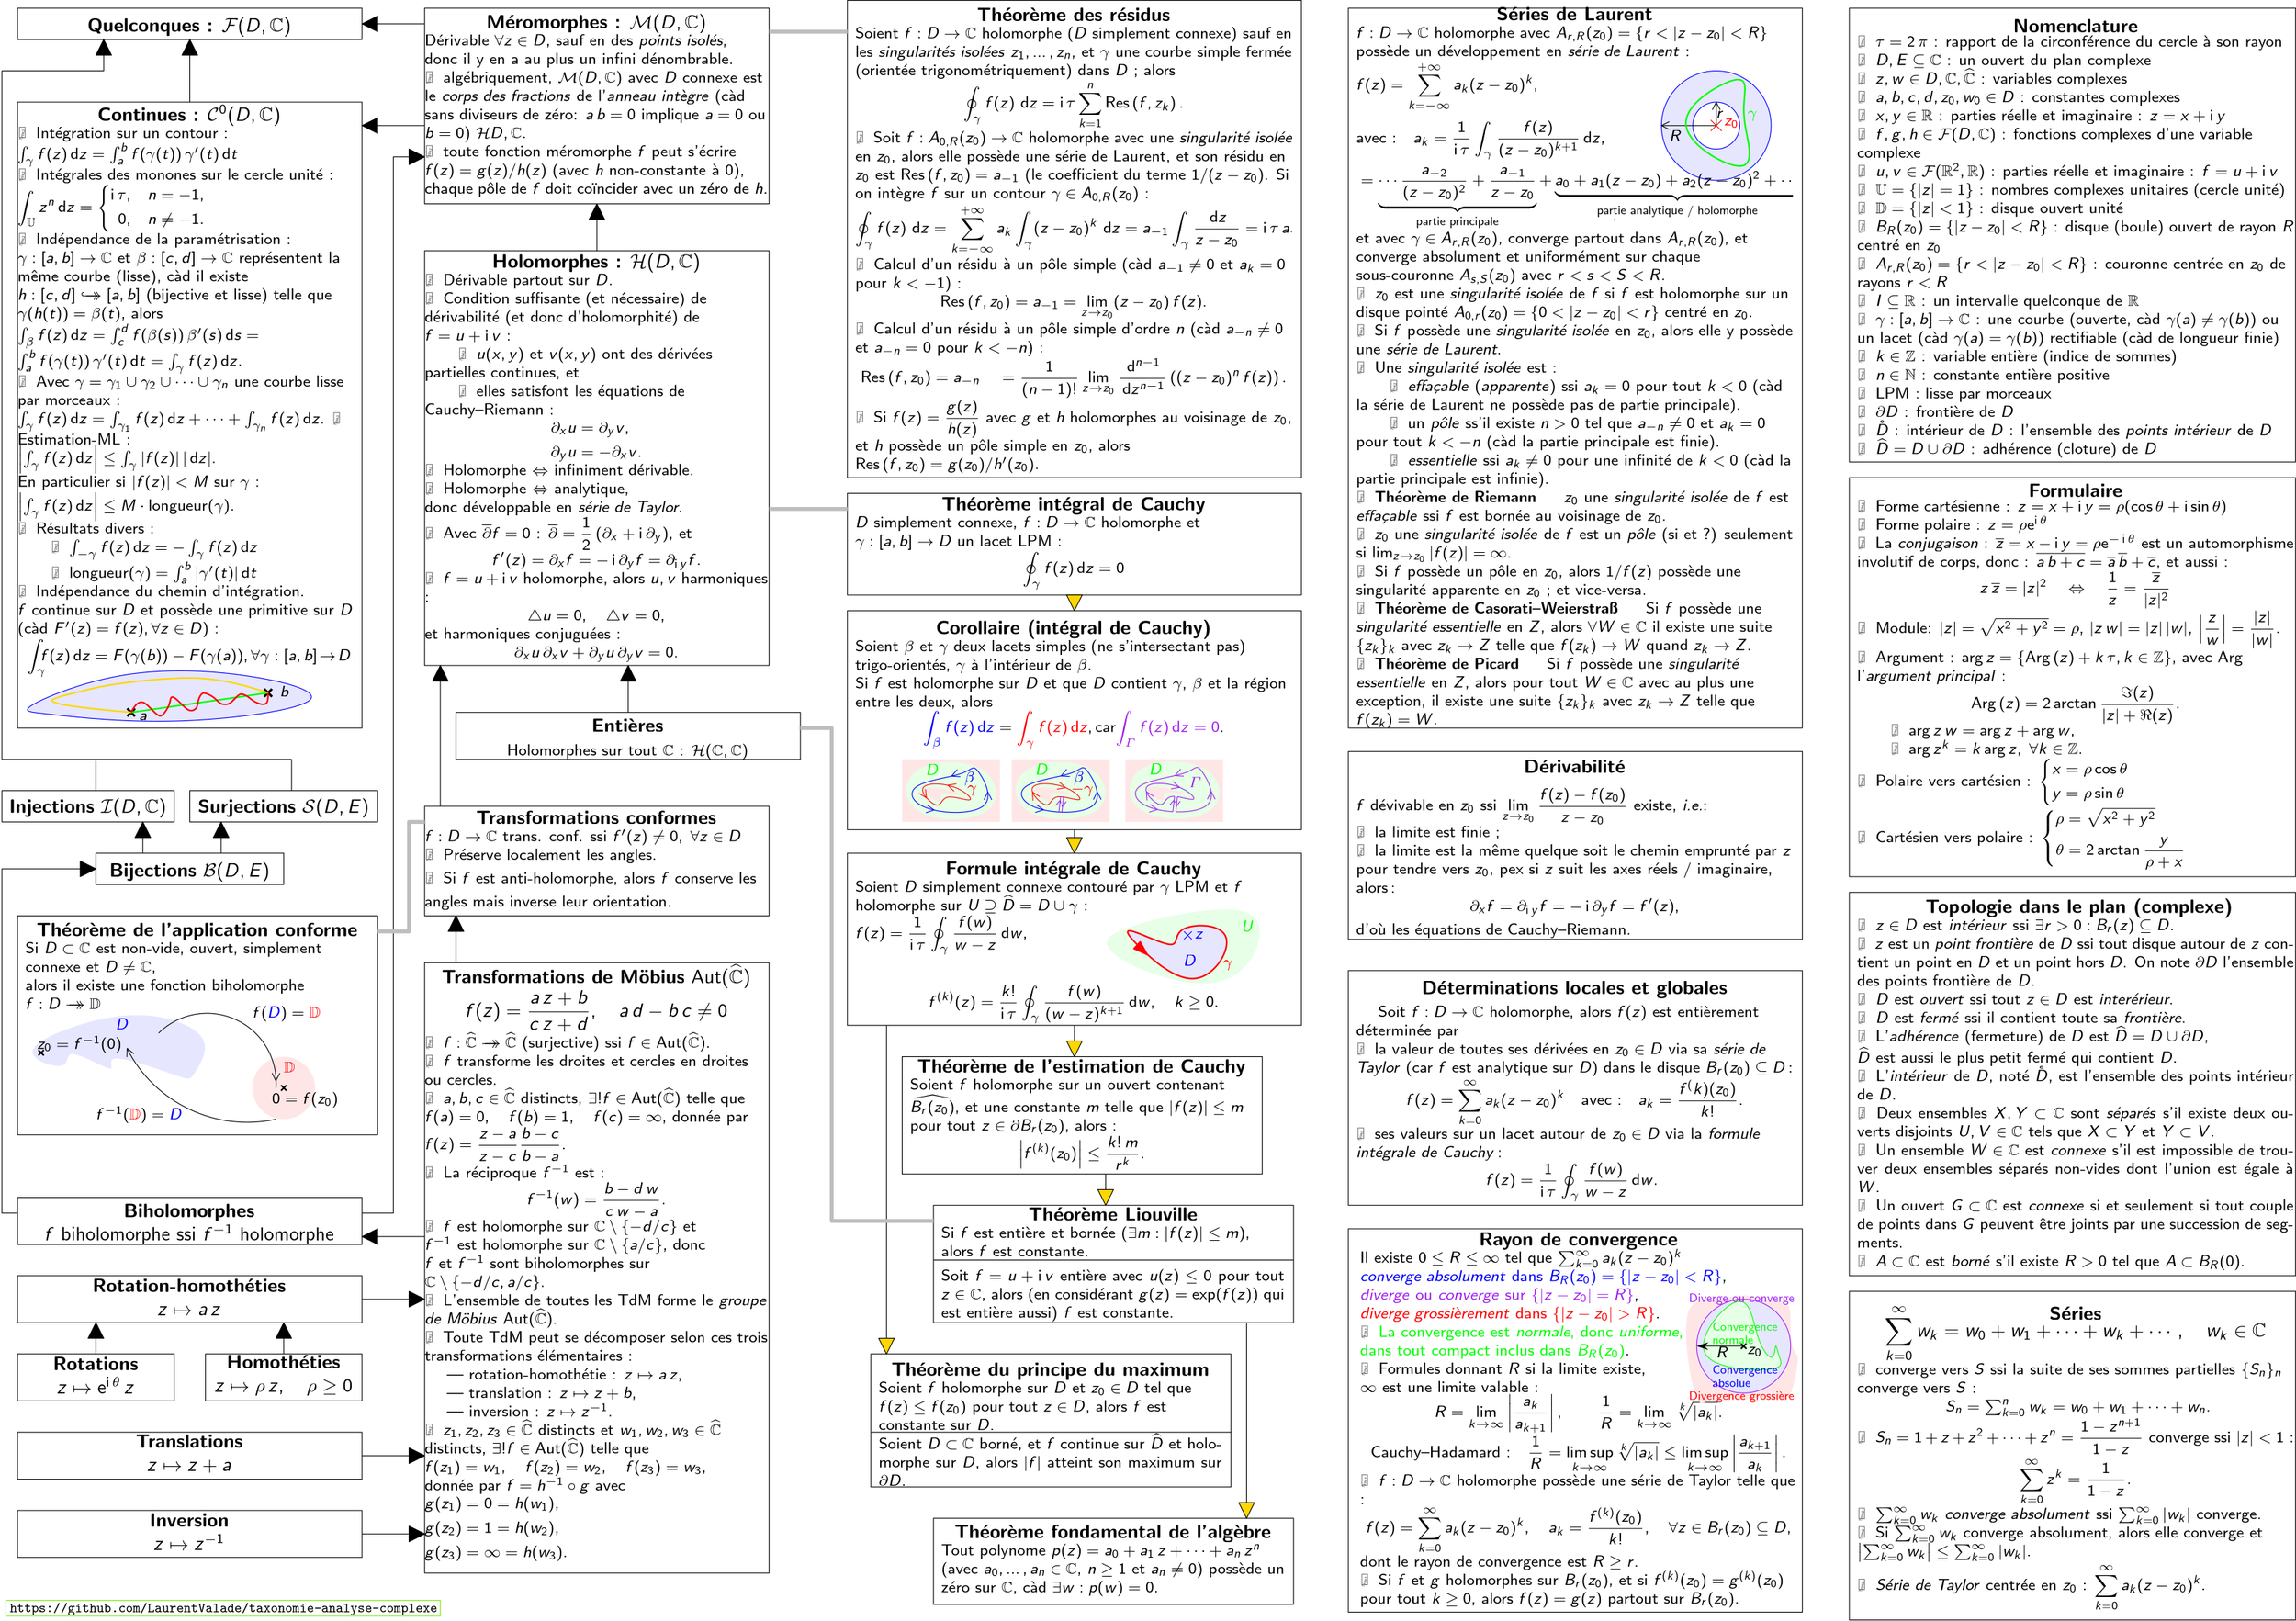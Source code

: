 <?xml version="1.0"?>
<!DOCTYPE ipe SYSTEM "ipe.dtd">
<ipe version="70218" creator="Ipe 7.2.20">
<info created="D:20210206192659" modified="D:20220521200614" title="Taxonomie et propriétés des fonctions complexes" author="Laurent Valade" subject="Analyse complexe" keywords="taxonomie; fonction; complexe; holomorphe; méromorphe; analytique; transformation conforme; biholomorphe; Möbius; Cauchy; Riemann; Taylor; Laurent; harmonique; intégrale; dérivée; série; singularité; pôle; surjection; injection; bijection;"/>
<preamble>
\usepackage{amsmath}
\usepackage{amssymb}

% Changement de l’espace inter-lignes
% https://tex.stackexchange.com/questions/83855
\usepackage{setspace}
%\renewcommand{\baselinestretch}{1}

% Poster ==&gt; font sans-serif par défaut
% Texte sans-serif
% https://tex.stackexchange.com/a/349160/214155
\renewcommand{\familydefault}{\sfdefault}
% Maths sans-serif
% https://tex.stackexchange.com/a/222831/214155
\usepackage{sfmath}


% Pour \rotatebox[origin=c]{90}{Texte}
%\usepackage{graphicx}

% Espace fine pour la multiplication
\mathcode`\*=&quot;8000
{\catcode`\*=\active
\gdef*{\mathclose{}\,\mathopen{}}}

% Hyperliens
%\usepackage{hyperref}
% IPE ne supporte pas hyperref, cf ~/Logiciels/Logiciels.md

% Formule centrée
\newcommand{\formula}[1]{%
$\displaystyle
\hspace{\stretch{1}}
{#1}
\hspace{\stretch{1}}
$
}

% Divers
\newcommand{\textsquare}{$\blacksquare$}
\newcommand{\cad}{càd}
\newcommand{\ie}{\emph{i.e.}}

% Opérateurs et constantes
\newcommand{\dd}{\,\mathrm{d}}
\newcommand{\e}{\mathrm{e}}
\DeclareMathOperator{\ui}{\mathrm{i}}
\newcommand{\length}[1]{\mathrm{longueur}({#1})}
\newcommand{\closure}[1]{\widehat{#1}}
\newcommand{\interior}[1]{\mathring{#1}}  % https://tex.stackexchange.com/a/3270/214155
\newcommand{\boundary}[1]{{\partial #1}}
\newcommand{\ball}[2]{B_{#2}({#1})}  % boule B_R(z_0)
\newcommand{\annulus}[3]{A_{#2,#3}({#1})}  % couronne A_{r,R}(z_0)
\newcommand{\abs}[1]{|{#1}|}
\newcommand{\Abs}[1]{\left|{#1}\right|}
\newcommand{\conj}[1]{\overline{#1}}
\newcommand{\Arg}[1]{\mathrm{Arg}\left({#1}\right)}
\newcommand{\Res}[2]{\mathrm{Res}\left({#1}, {#2}\right)}

% Flèches
\newcommand{\vers}{\rightarrow}  % f : A \vers B
\newcommand{\injecte}{\hookrightarrow}
%\newcommand{\surjecte}{\twoheadrightarrow}
% ^ la pointe de  \twoheadrightarrow  est trop petite par rapport à celle de  \rightarrow  et  \hookrightarrow,
% j’en ai donc créé une sur le modèle de  \bijecte
\newcommand{\surjecte}{\rightarrow\mathrel{\mspace{-15mu}}\rightarrow}
% pour la bijection, cf réponse de egreg au topic
% Double head and hook arrow
% https://tex.stackexchange.com/questions/296151
\newcommand{\bijecte}{\hookrightarrow\mathrel{\mspace{-15mu}}\rightarrow}

% Composition
\newcommand{\comp}{\circ}

% Ensembles
\newcommand{\bbN}{\mathbb{N}}
\newcommand{\bbZ}{\mathbb{Z}}
\newcommand{\bbQ}{\mathbb{Q}}
\newcommand{\bbR}{\mathbb{R}}
\newcommand{\bbC}{\mathbb{C}}
\newcommand{\bbH}{\mathbb{H}}
\newcommand{\unitcircle}{\mathbb{U}}
\newcommand{\unitopendisk}{\mathbb{D}}
\newcommand{\aut}[1]{\mathrm{Aut}({#1})}
\newcommand{\riemannsphere}{\closure{\mathbb{C}}}
</preamble>
<ipestyle name="a3paper">
<symbol name="arrow/arc(spx)">
<path stroke="sym-stroke" fill="sym-stroke" pen="sym-pen">
0 0 m
-1 0.333 l
-1 -0.333 l
h
</path>
</symbol>
<symbol name="arrow/farc(spx)">
<path stroke="sym-stroke" fill="white" pen="sym-pen">
0 0 m
-1 0.333 l
-1 -0.333 l
h
</path>
</symbol>
<symbol name="arrow/ptarc(spx)">
<path stroke="sym-stroke" fill="sym-stroke" pen="sym-pen">
0 0 m
-1 0.333 l
-0.8 0 l
-1 -0.333 l
h
</path>
</symbol>
<symbol name="arrow/fptarc(spx)">
<path stroke="sym-stroke" fill="white" pen="sym-pen">
0 0 m
-1 0.333 l
-0.8 0 l
-1 -0.333 l
h
</path>
</symbol>
<symbol name="mark/circle(sx)" transformations="translations">
<path fill="sym-stroke">
0.6 0 0 0.6 0 0 e
0.4 0 0 0.4 0 0 e
</path>
</symbol>
<symbol name="mark/disk(sx)" transformations="translations">
<path fill="sym-stroke">
0.6 0 0 0.6 0 0 e
</path>
</symbol>
<symbol name="mark/fdisk(sfx)" transformations="translations">
<group>
<path fill="sym-fill">
0.5 0 0 0.5 0 0 e
</path>
<path fill="sym-stroke" fillrule="eofill">
0.6 0 0 0.6 0 0 e
0.4 0 0 0.4 0 0 e
</path>
</group>
</symbol>
<symbol name="mark/box(sx)" transformations="translations">
<path fill="sym-stroke" fillrule="eofill">
-0.6 -0.6 m
0.6 -0.6 l
0.6 0.6 l
-0.6 0.6 l
h
-0.4 -0.4 m
0.4 -0.4 l
0.4 0.4 l
-0.4 0.4 l
h
</path>
</symbol>
<symbol name="mark/square(sx)" transformations="translations">
<path fill="sym-stroke">
-0.6 -0.6 m
0.6 -0.6 l
0.6 0.6 l
-0.6 0.6 l
h
</path>
</symbol>
<symbol name="mark/fsquare(sfx)" transformations="translations">
<group>
<path fill="sym-fill">
-0.5 -0.5 m
0.5 -0.5 l
0.5 0.5 l
-0.5 0.5 l
h
</path>
<path fill="sym-stroke" fillrule="eofill">
-0.6 -0.6 m
0.6 -0.6 l
0.6 0.6 l
-0.6 0.6 l
h
-0.4 -0.4 m
0.4 -0.4 l
0.4 0.4 l
-0.4 0.4 l
h
</path>
</group>
</symbol>
<symbol name="mark/cross(sx)" transformations="translations">
<group>
<path fill="sym-stroke">
-0.43 -0.57 m
0.57 0.43 l
0.43 0.57 l
-0.57 -0.43 l
h
</path>
<path fill="sym-stroke">
-0.43 0.57 m
0.57 -0.43 l
0.43 -0.57 l
-0.57 0.43 l
h
</path>
</group>
</symbol>
<symbol name="arrow/fnormal(spx)">
<path stroke="sym-stroke" fill="white" pen="sym-pen">
0 0 m
-1 0.333 l
-1 -0.333 l
h
</path>
</symbol>
<symbol name="arrow/pointed(spx)">
<path stroke="sym-stroke" fill="sym-stroke" pen="sym-pen">
0 0 m
-1 0.333 l
-0.8 0 l
-1 -0.333 l
h
</path>
</symbol>
<symbol name="arrow/fpointed(spx)">
<path stroke="sym-stroke" fill="white" pen="sym-pen">
0 0 m
-1 0.333 l
-0.8 0 l
-1 -0.333 l
h
</path>
</symbol>
<symbol name="arrow/linear(spx)">
<path stroke="sym-stroke" pen="sym-pen">
-1 0.333 m
0 0 l
-1 -0.333 l
</path>
</symbol>
<symbol name="arrow/fdouble(spx)">
<path stroke="sym-stroke" fill="white" pen="sym-pen">
0 0 m
-1 0.333 l
-1 -0.333 l
h
-1 0 m
-2 0.333 l
-2 -0.333 l
h
</path>
</symbol>
<symbol name="arrow/double(spx)">
<path stroke="sym-stroke" fill="sym-stroke" pen="sym-pen">
0 0 m
-1 0.333 l
-1 -0.333 l
h
-1 0 m
-2 0.333 l
-2 -0.333 l
h
</path>
</symbol>
<symbol name="arrow/mid-normal(spx)">
<path stroke="sym-stroke" fill="sym-stroke" pen="sym-pen">
0.5 0 m
-0.5 0.333 l
-0.5 -0.333 l
h
</path>
</symbol>
<symbol name="arrow/mid-fnormal(spx)">
<path stroke="sym-stroke" fill="white" pen="sym-pen">
0.5 0 m
-0.5 0.333 l
-0.5 -0.333 l
h
</path>
</symbol>
<symbol name="arrow/mid-pointed(spx)">
<path stroke="sym-stroke" fill="sym-stroke" pen="sym-pen">
0.5 0 m
-0.5 0.333 l
-0.3 0 l
-0.5 -0.333 l
h
</path>
</symbol>
<symbol name="arrow/mid-fpointed(spx)">
<path stroke="sym-stroke" fill="white" pen="sym-pen">
0.5 0 m
-0.5 0.333 l
-0.3 0 l
-0.5 -0.333 l
h
</path>
</symbol>
<symbol name="arrow/mid-double(spx)">
<path stroke="sym-stroke" fill="sym-stroke" pen="sym-pen">
1 0 m
0 0.333 l
0 -0.333 l
h
0 0 m
-1 0.333 l
-1 -0.333 l
h
</path>
</symbol>
<symbol name="arrow/mid-fdouble(spx)">
<path stroke="sym-stroke" fill="white" pen="sym-pen">
1 0 m
0 0.333 l
0 -0.333 l
h
0 0 m
-1 0.333 l
-1 -0.333 l
h
</path>
</symbol>
<pen name="heavier" value="0.8"/>
<pen name="fat" value="1.2"/>
<pen name="ultrafat" value="2"/>
<symbolsize name="large" value="5"/>
<symbolsize name="small" value="2"/>
<symbolsize name="tiny" value="1.1"/>
<arrowsize name="large" value="10"/>
<arrowsize name="small" value="5"/>
<arrowsize name="tiny" value="3"/>
<color name="red" value="1 0 0"/>
<color name="blue" value="0 0 1"/>
<color name="green" value="0 1 0"/>
<color name="yellow" value="1 1 0"/>
<color name="orange" value="0.89 0.44 0"/>
<color name="gold" value="1 0.843 0"/>
<color name="purple" value="0.627 0.125 0.941"/>
<color name="gray" value="0.745"/>
<color name="brown" value="0.647 0.165 0.165"/>
<color name="navy" value="0 0 0.502"/>
<color name="pink" value="1 0.753 0.796"/>
<color name="seagreen" value="0.18 0.545 0.341"/>
<color name="turquoise" value="0.251 0.878 0.816"/>
<color name="violet" value="0.933 0.51 0.933"/>
<color name="lightblue" value="0.9 0.9 1"/>
<color name="lightcyan" value="0.9 1 1"/>
<color name="lightgreen" value="0.9 1 0.9"/>
<color name="lightyellow" value="1 1 0.9"/>
<color name="magenta" value="1 0 1"/>
<color name="cyan" value="0 1 1"/>
<color name="lightred" value="1 0.9 0.9"/>
<color name="lightmagenta" value="1 0.9 1"/>
<color name="url" value="0.45 0.9 0"/>
<dashstyle name="dotted" value="[1 3] 0"/>
<dashstyle name="dashed" value="[4] 0"/>
<dashstyle name="dash dotted" value="[4 2 1 2] 0"/>
<dashstyle name="dash dot dotted" value="[4 2 1 2 1 2] 0"/>
<textsize name="large" value="\large"/>
<textsize name="Large" value="\Large"/>
<textsize name="LARGE" value="\LARGE"/>
<textsize name="huge" value="\huge"/>
<textsize name="Huge" value="\Huge"/>
<textsize name="small" value="\small"/>
<textsize name="footnote" value="\footnotesize"/>
<textsize name="tiny" value="\tiny"/>
<textstyle name="center" begin="\begin{center}" end="\end{center}"/>
<textstyle name="itemize" begin="\begin{itemize}" end="\end{itemize}"/>
<textstyle name="item" begin="\begin{itemize}\item{}" end="\end{itemize}"/>
<gridsize name="4 pts" value="4"/>
<gridsize name="8 pts (~3 mm)" value="8"/>
<gridsize name="16 pts (~6 mm)" value="16"/>
<gridsize name="32 pts (~12 mm)" value="32"/>
<gridsize name="10 pts (~3.5 mm)" value="10"/>
<gridsize name="20 pts (~7 mm)" value="20"/>
<gridsize name="14 pts (~5 mm)" value="14"/>
<gridsize name="28 pts (~10 mm)" value="28"/>
<gridsize name="56 pts (~20 mm)" value="56"/>
<gridsize name="1 pts" value="1"/>
<gridsize name="2 pts" value="2"/>
<anglesize name="90 deg" value="90"/>
<anglesize name="60 deg" value="60"/>
<anglesize name="45 deg" value="45"/>
<anglesize name="30 deg" value="30"/>
<anglesize name="22.5 deg" value="22.5"/>
<opacity name="10%" value="0.1"/>
<opacity name="30%" value="0.3"/>
<opacity name="50%" value="0.5"/>
<opacity name="75%" value="0.75"/>
<layout paper="1190 841" origin="0 0" frame="1190 841"/>
<tiling name="falling" angle="-60" step="4" width="1"/>
<tiling name="rising" angle="30" step="4" width="1"/>
</ipestyle>
<page>
<layer name="alpha"/>
<view layers="alpha" active="alpha"/>
<text layer="alpha" matrix="1 0 0 1 -32 4" transformations="translations" pos="48 816" stroke="black" type="label" width="175.342" height="7.473" depth="2.49" valign="baseline">\begin{minipage}{176pt}
\begin{center}
\textbf{Quelconques :} $\mathcal{F}(D, \bbC)$
\end{center}
\end{minipage}</text>
<path stroke="black">
16 832 m
16 816 l
192 816 l
192 832 l
h
</path>
<path matrix="1 0 0 1 -48 0" stroke="black">
272 832 m
272 732 l
448 732 l
448 832 l
h
</path>
<path matrix="1 0 0 1 -48 -80" stroke="black">
272 788 m
272 576 l
448 576 l
448 788 l
h
</path>
<path matrix="1 0 0 1 -48 0" stroke="black">
360 732 m
360 708 l
</path>
<path matrix="1 0 0 1 4 16" stroke="black" fill="black">
100 800 m
96 792 l
104 792 l
104 792 l
h
</path>
<path matrix="0 1 -1 0 992 724" stroke="black" fill="black">
100 800 m
96 792 l
104 792 l
104 792 l
h
</path>
<text matrix="1 0 0 1 176 -36" transformations="translations" pos="48 816" stroke="black" type="label" width="175.342" height="49.208" depth="44.33" valign="baseline">\begin{minipage}{176pt}
\begin{center}
\textbf{Méromorphes :} $\mathcal{M}(D, \bbC)$
\end{center}
\begin{footnotesize}
\begin{flushleft}
\vspace{-3ex}
Dérivable $\forall z \in D$, sauf en des \emph{points isolés}, \\
donc il y en a au plus un infini dénombrable.
\\
%
\textbullet\; algébriquement, $\mathcal{M}(D, \bbC)$ avec $D$ connexe est le \emph{corps des fractions} de l’\emph{anneau intègre} (càd sans diviseurs de zéro: $a * b = 0$ implique $a = 0$ ou $b = 0$) $\mathcal{H}{D, \bbC}$.
\\
%
\textbullet\; toute fonction méromorphe $f$ peut s’écrire $f(z) = g(z) / h(z)$ (avec $h$ non-constante à $0$), chaque pôle de $f$ doit coïncider avec un zéro de $h$.
\end{flushleft}
\end{footnotesize}
\end{minipage}</text>
<text matrix="1 0 0 1 176 -216" transformations="translations" pos="48 816" stroke="black" type="label" width="175.342" height="106.794" depth="102.06" valign="baseline">\begin{minipage}{176pt}
\begin{center}
\textbf{Holomorphes :} $\mathcal{H}(D, \bbC)$
\end{center}
%
%
\begin{flushleft}
\begin{footnotesize}
\vspace{-3ex}
%
\textbullet\; Dérivable partout sur $D$. \\
%
\textbullet\; Condition suffisante (et nécessaire) de dérivabilité (et donc d’holomorphité) de $f = u + \ui v$ :\\
\hspace{2em}\textbullet\; $u(x, y)$ et $v(x, y)$ ont des dérivées partielles continues, et \\
\hspace{2em}\textbullet\; elles satisfont les équations de Cauchy--Riemann :\\
\formula{%
\begin{aligned}
\partial_x u &amp;= \partial_y v,\\
\partial_y u &amp;= -\partial_x v.
\end{aligned}
} \\
%
\textbullet\; Holomorphe $\Leftrightarrow$ infiniment dérivable. \\
%
\textbullet\; Holomorphe $\Leftrightarrow$ analytique, \\
donc développable en \emph{série de Taylor}. \\
%
\textbullet\; Avec $\overline{\partial} f = 0$ :
$\displaystyle \overline{\partial} = \frac{1}{2} \left(\partial_x + \ui \partial_y\right)$, et \\
\formula{%
f’(z) = \partial_x f = - \ui \partial_y f = \partial_{\ui y} f.
} \\
%
\textbullet\; $f = u + \ui v$ holomorphe, alors $u, v$ harmoniques :\\
\formula{%
\triangle u = 0, \quad \triangle v = 0,
} \\
et harmoniques conjuguées :\\
\formula{%
\partial_x u * \partial_x v + \partial_y u * \partial_y v = 0.
} \\
%
\end{footnotesize}
\end{flushleft}
\end{minipage}</text>
<text matrix="1 0 0 1 908 -104" transformations="translations" pos="48 816" stroke="black" type="label" width="223.163" height="114.551" depth="109.83" valign="baseline">\begin{minipage}{224pt}
\begin{center}
\textbf{Nomenclature}
\end{center}
\vspace{-5ex}
\begin{flushleft}
\begin{footnotesize}
\textbullet\; $\tau = 2 * \pi$ : rapport de la circonférence du cercle à son rayon \\
\textbullet\; $D, E \subseteq \bbC$ : un ouvert du plan complexe \\
\textbullet\; $z, w \in D, \bbC, \riemannsphere$ : variables complexes \\
\textbullet\; $a, b, c, d, z_0, w_0 \in D$ : constantes complexes \\
\textbullet\; $x, y \in \bbR$ : parties réelle et imaginaire : $z = x + \ui y$ \\
\textbullet\; $f, g, h \in \mathcal{F}(D, \bbC)$ : fonctions complexes d’une variable complexe \\
\textbullet\; $u, v \in \mathcal{F}(\bbR^2, \bbR)$ : parties réelle et imaginaire : $f = u + \ui v$ \\
\textbullet\; $\unitcircle = \left\{|z| = 1\right\}$ : nombres complexes unitaires (cercle unité) \\
\textbullet\; $\unitopendisk = \left\{|z| &lt; 1\right\}$ : disque ouvert unité \\
\textbullet\; $\ball{z_0}{R} = \{|z - z_0| &lt; R\}$ : disque (boule) ouvert de rayon $R$ centré en $z_0$ \\
\textbullet\; $\annulus{z_0}{r}{R} = \{r &lt; |z - z_0| &lt; R\}$ : couronne centrée en $z_0$ de rayons $r &lt; R$ \\
\textbullet\; $I \subseteq \bbR$ : un intervalle quelconque de $\bbR$ \\
\textbullet\; $\gamma : [a, b] \vers \bbC$ : une courbe (ouverte, càd $\gamma(a) \neq \gamma(b)$) ou un lacet (càd $\gamma(a) = \gamma(b)$) rectifiable (càd de longueur finie) \\
\textbullet\; $k \in \bbZ$ : variable entière (indice de sommes) \\
\textbullet\; $n \in \bbN$ : constante entière positive \\
\textbullet\; LPM : lisse par morceaux \\
\textbullet\; $\boundary{D}$ : frontière de $D$ \\
\textbullet\; $\interior{D}$ : intérieur de $D$ : l’ensemble des \emph{points intérieur} de $D$ \\
\textbullet\; $\closure{D} = D \cup \boundary{D}$ : adhérence (cloture) de $D$ \\
\end{footnotesize}
\end{flushleft}
\end{minipage}</text>
<text matrix="1 0 0 1 192 -360" transformations="translations" pos="48 816" stroke="black" type="label" width="175.342" height="12.916" depth="7.95" valign="baseline">\begin{minipage}{176pt}
\begin{center}
\textbf{Entières}
\\
\begin{footnotesize}
Holomorphes sur tout $\bbC$ : $\mathcal{H}(\bbC, \bbC)$
\end{footnotesize}
\end{center}
\end{minipage}</text>
<path matrix="1 0 0 1 -16 -16" stroke="black">
24 816 m
24 464 l
</path>
<path matrix="1 0 0 1 -40 16" stroke="black" fill="black">
100 800 m
96 792 l
104 792 l
104 792 l
h
</path>
<text matrix="1 0 0 1 59.9905 -395.304" transformations="translations" pos="48 816" stroke="black" type="label" width="87.671" height="7.473" depth="2.49" valign="baseline">\begin{minipage}{88pt}
\begin{center}
\textbf{Surjections} $\mathcal{S}(D, E)$
\end{center}
\end{minipage}</text>
<text matrix="1 0 0 1 12 -428" transformations="translations" pos="48 816" stroke="black" type="label" width="87.671" height="7.473" depth="2.49" valign="baseline">\begin{minipage}{88pt}
\begin{center}
\textbf{Bijections} $\mathcal{B}(D, E)$
\end{center}
\end{minipage}</text>
<text matrix="1 0 0 1.32949 -40 -664.181" transformations="translations" pos="48 816" stroke="black" type="label" width="87.671" height="7.473" depth="2.49" valign="baseline">\begin{minipage}{88pt}
\begin{center}
\textbf{Injections} $\mathcal{I}(D, \bbC)$
\end{center}
\end{minipage}</text>
<path matrix="1 0 0 1 -48 -120" stroke="black">
272 544 m
272 488 l
448 488 l
448 544 l
h
</path>
<text matrix="1 0 0 1 176 -422" transformations="translations" pos="48 816" stroke="black" type="label" width="175.342" height="27.793" depth="22.85" valign="baseline">\begin{minipage}{176pt}
\begin{center}
\textbf{Transformations conformes} \\
\end{center}
%
\begin{flushleft}
\begin{footnotesize}
\vspace{-3ex}
$f : D \vers \bbC$ trans. conf. ssi $f’(z) \neq 0, \; \forall z \in D$
\\
%
\textbullet\; Préserve localement les angles.
\\
%
\textbullet\; Si $f$ est anti-holomorphe, alors $f$ conserve les angles mais inverse leur orientation.
%
\end{footnotesize}
\end{flushleft}
\end{minipage}</text>
<path matrix="1 0 0 1 132 -304" stroke="black" fill="black">
100 800 m
96 792 l
104 792 l
104 792 l
h
</path>
<text matrix="1 0 0 1 -32 -608" transformations="translations" pos="48 816" stroke="black" type="label" width="175.342" height="12.891" depth="7.92" valign="baseline">\begin{minipage}{176pt}
\begin{center}
\textbf{Biholomorphes} \\
$f$ biholomorphe ssi $f^{-1}$ holomorphe
\end{center}
\end{minipage}</text>
<path matrix="1 0 0 1 -16 -132" stroke="black">
32 356 m
32 332 l
208 332 l
208 356 l
h
</path>
<path matrix="1 0 0 1 -32 24" stroke="black">
256 320 m
256 8 l
432 8 l
432 320 l
h
</path>
<text matrix="1 0 0 1 176 -628" transformations="translations" pos="48 816" stroke="black" type="label" width="175.342" height="155.315" depth="150.7" valign="baseline">\begin{minipage}{176pt}
\begin{center}
\textbf{Transformations de Möbius} $\aut{\riemannsphere}$ \\
$\displaystyle f(z) = \frac{a * z + b}{c * z + d}, \quad a * d - b * c \neq 0$
\end{center}
%
%
\begin{flushleft}
\begin{footnotesize}
\vspace{-3ex}
%
\textbullet\; $f : \riemannsphere \surjecte \riemannsphere$ (surjective) ssi $f \in \mathrm{Aut}(\riemannsphere)$. \\
%
\textbullet\; $f$ transforme les droites et cercles en droites ou cercles. \\
%
\textbullet\;  $a, b, c \in \riemannsphere$ distincts, $\exists! f \in \aut{\riemannsphere}$ telle que \\
$f(a) = 0, \quad f(b) = 1, \quad f(c) = \infty$, donnée par \\
$\displaystyle f(z) = \frac{z - a}{z - c} \frac{b - c}{b - a}$. \\
%
\textbullet\; La réciproque $f^{-1}$ est : \\
\formula{%
f^{-1}(w) = \frac{b - d * w}{c * w - a}.
} \\
%
\textbullet\; $f$ est holomorphe sur $\bbC \setminus \{-d/c\}$ et \\
$f^{-1}$ est holomorphe sur $\bbC \setminus \{a/c\}$, donc \\
$f$ et $f^{-1}$ sont biholomorphes sur $\bbC \setminus \{-d/c, a/c\}$. \\
%
\textbullet\; L’ensemble de toutes les TdM forme le \emph{groupe de Möbius} $\aut{\riemannsphere}$. \\
%
\textbullet\; Toute TdM peut se décomposer selon ces trois transformations élémentaires : \\
\hspace{1em} --- rotation-homothétie : $z \mapsto a * z$, \\
\hspace{1em} --- translation : $z \mapsto z + b$, \\
\hspace{1em} --- inversion : $z \mapsto z^{-1}$. \\
%
\textbullet\; $z_1, z_2, z_3 \in \riemannsphere$ distincts et $w_1, w_2, w_3 \in \riemannsphere$ distincts, $\exists! f \in \aut{\riemannsphere}$ telle que \\
$f(z_1) = w_1, \quad f(z_2) = w_2, \quad f(z_3) = w_3$, \\
donnée par $f = h^{-1} \comp g$ avec  \\
$\displaystyle\begin{aligned}
g(z_1) &amp;= 0 = h(w_1), \\
g(z_2) &amp;= 1 = h(w_2), \\
g(z_3) &amp;= \infty = h(w_3).
\end{aligned}$
%
\end{footnotesize}
\end{flushleft}
\end{minipage}</text>
<text matrix="1 0 0 1.32949 -32 -914.181" transformations="translations" pos="48 816" stroke="black" type="label" width="175.342" height="11.924" depth="6.95" valign="baseline">\begin{minipage}{176pt}
\begin{center}
\textbf{Rotation-homothéties} \\
$z \mapsto a * z$
\end{center}
\end{minipage}</text>
<text matrix="1 0 0 1.32949 -32 -994.18" transformations="translations" pos="48 816" stroke="black" type="label" width="175.342" height="12.334" depth="7.37" valign="baseline">\begin{minipage}{176pt}
\begin{center}
\textbf{Translations} \\
$z \mapsto z + a$
\end{center}
\end{minipage}</text>
<text matrix="1 0 0 1.32949 -32 -1034.18" transformations="translations" pos="48 816" stroke="black" type="label" width="175.342" height="11.924" depth="6.95" valign="baseline">\begin{minipage}{176pt}
\begin{center}
\textbf{Inversion} \\
$z \mapsto z^{-1}$
\end{center}
\end{minipage}</text>
<path matrix="1 0 0 1 212 -68" stroke="black" fill="black">
100 800 m
96 792 l
104 792 l
104 792 l
h
</path>
<text matrix="1 0 0 1 -32 -182" transformations="translations" pos="48 816" stroke="black" type="label" width="175.342" height="148.592" depth="143.96" valign="baseline">\begin{minipage}{176pt}
\begin{center}
\textbf{Continues :} $\mathcal{C}^0(D, \bbC)$
\end{center}
\begin{footnotesize}
\begin{flushleft}
\vspace{-3ex}
%
\textbullet\; Intégration sur un contour : \\
$\int_\gamma f(z) \dd z = \int_a^b f(\gamma(t)) * \gamma’(t) \dd t$ \\
%
\textbullet\; Intégrales des monones sur le cercle unité :\\
$\displaystyle \int_{\unitcircle} z^n \dd z =
\left\{\begin{aligned}
\ui \tau, &amp;\quad n = -1, \\
0, &amp;\quad n \neq -1.
\end{aligned}\right.$ \\
%
\textbullet\; Indépendance de la paramétrisation : $\gamma : [a, b] \vers \bbC$ et $\beta : [c, d] \vers \bbC$ représentent la même courbe (lisse), càd il existe $h : [c, d] \bijecte [a, b]$ (bijective et lisse) telle que $\gamma(h(t)) = \beta(t)$, alors \\
$\int_\beta f(z) \dd z
= \int_c^d f(\beta(s)) * \beta&apos;(s) \dd s
= \int_a^b f(\gamma(t)) * \gamma&apos;(t) \dd t
= \int_\gamma f(z) \dd z$. \\
%
\textbullet\; Avec $\gamma = \gamma_1 \cup \gamma_2 \cup \cdots \cup \gamma_n$ une courbe lisse par morceaux : \\
$\int_\gamma f(z) \dd z = \int_{\gamma_1} f(z) \dd z + \cdots + \int_{\gamma_n} f(z) \dd z$.
%
\textbullet\; Estimation-ML : \\
$\Abs{\int_\gamma f(z) \dd z} \leq \int_\gamma \abs{f(z)} * \abs{\dd z}$. \\
En particulier si $\abs{f(z)} &lt; M$ sur $\gamma$ : \\
$\Abs{\int_\gamma f(z) \dd z} \leq M \cdot \length{\gamma}$. \\
%
\textbullet\; Résultats divers : \\
\hspace{2em}\textbullet\; $\int_{-\gamma} f(z) \dd z = - \int_\gamma f(z) \dd z$ \\
\hspace{2em}\textbullet\; $\length{\gamma} = \int_a^b \abs{\gamma&apos;(t)} \dd t$ \\
%
\textbullet\; Indépendance du chemin d’intégration. \\
$f$ continue sur $D$ et possède une primitive sur $D$ (càd $F&apos;(z) = f(z), \forall z \in D$) : \\
\formula{%
\int_\gamma \!\!\! f(z) \dd z = F(\gamma(b)) - F(\gamma(a)),
\forall \gamma : [a, b] \! \vers \! D
}
%
\end{flushleft}
\end{footnotesize}
\end{minipage}</text>
<path matrix="1 0 0 1 -16 -12" stroke="black">
32 796 m
32 476 l
208 476 l
208 796 l
h
</path>
<text matrix="1 0 0 1 396 -260" transformations="translations" pos="48 816" stroke="black" type="label" width="223.163" height="26.244" depth="21.3" valign="baseline">\begin{minipage}{224pt}
\begin{center}
\textbf{Théorème intégral de Cauchy}
\end{center}
\begin{footnotesize}
\begin{flushleft}
\vspace{-3ex}
$D$ simplement connexe, $f : D \vers \bbC$ holomorphe et $\gamma : [a, b] \vers D$ un lacet LPM : \\
\formula{%
\oint_\gamma f(z) \dd z = 0
}
\end{flushleft}
\end{footnotesize}
\end{minipage}</text>
<path matrix="0 -1 1 0 -744 492" stroke="black" fill="black">
100 800 m
96 792 l
104 792 l
104 792 l
h
</path>
<path matrix="1 0 0 1 460 276" stroke="black" cap="1">
372 448 m
372 448 l
</path>
<path matrix="1 0 0 1 460 276" stroke="black" cap="1">
372 448 m
372 448 l
</path>
<path matrix="1 0 0 1 -252 44" stroke="black">
808 268 m
808 252 l
</path>
<path matrix="1 0 0 1 -52 -36" stroke="black">
624 272 m
624 256 l
</path>
<path matrix="1 0 0 1 28 60" stroke="black">
432 252 m
432 84 l
</path>
<path stroke="black">
104 816 m
104 784 l
</path>
<group matrix="1 0 0 1 -40 -6">
<path stroke="blue" fill="lightblue">
56 480
106 500
168 500
232 484
136 470
64 478
64 478 u
</path>
<text matrix="1 0 0 1 -430 -86" transformations="translations" pos="620 572" stroke="black" type="label" width="4.624" height="5.535" depth="0" valign="baseline" size="footnote" style="math">b</text>
<group matrix="1 0 0 1 -254 -266">
<path stroke="black" pen="fat">
436 756 m
440 752 l
</path>
<path stroke="black" pen="fat">
436 752 m
440 756 l
</path>
</group>
<text matrix="1 0 0 1 -502 -98" transformations="translations" pos="620 572" stroke="black" type="label" width="4.137" height="3.542" depth="0" valign="baseline" size="footnote" style="math">a</text>
<group matrix="1 0 0 1 -324 -276">
<path stroke="black" pen="fat">
436 756 m
440 752 l
</path>
<path stroke="black" pen="fat">
436 752 m
440 756 l
</path>
</group>
<path stroke="green" fill="black" pen="heavier">
114 478 m
184 488 l
</path>
<path stroke="gold" pen="heavier">
114 478 m
68 482
76 486
86 488
100 492
134 496
160 496
184 488 c
</path>
<path stroke="red" pen="heavier">
114 478 m
118 486
124 480
128 476
130 476
134 482
134 486
136 486
140 482
144 478
148 480
148 484
150 488
152 488
156 486
158 484
160 482
164 482
166 484
168 486
170 488
174 486
176 484
180 482
184 482
184 486
184 488 c
</path>
</group>
<path matrix="0 -1 1 0 -576 856" stroke="black" fill="black">
100 800 m
96 792 l
104 792 l
104 792 l
h
</path>
<path matrix="1 0 0 1 -48 0" stroke="black">
280 496 m
280 424 l
</path>
<path matrix="1 0 0 1 140 -432" stroke="black" fill="black">
100 800 m
96 792 l
104 792 l
104 792 l
h
</path>
<path matrix="1 0 0 1 -32 4" stroke="black">
272 364 m
272 340 l
</path>
<path matrix="0 1 -1 0 992 104" stroke="black" fill="black">
100 800 m
96 792 l
104 792 l
104 792 l
h
</path>
<path matrix="1 0 0 1 36 -68" stroke="black">
608 228 m
608 128 l
</path>
<path matrix="0 1 -1 0 992 672" stroke="black" fill="black">
100 800 m
96 792 l
104 792 l
104 792 l
h
</path>
<path stroke="black">
192 772 m
224 772 l
</path>
<text matrix="1 0 0 1 396 -105" transformations="translations" pos="48 816" stroke="black" type="label" width="223.163" height="121.351" depth="116.66" valign="baseline">\begin{minipage}{224pt}
\begin{center}
\textbf{Théorème des résidus}
\end{center}
\begin{footnotesize}
\begin{flushleft}
\vspace{-3ex}
Soient $f : D \vers \bbC$ holomorphe ($D$ simplement connexe) sauf en les \emph{singularités isolées} $z_{1}, \ldots, z_{n}$, et $\gamma$ une courbe simple fermée (orientée trigonométriquement) dans $D$ ; alors
\\
\formula{%
\oint_{\gamma} f(z) \,\dd z = \ui \tau \sum_{k = 1}^{n} \Res{f}{z_{k}}.
}
\\
%
\textbullet\; Soit $f : \annulus{z_0}{0}{R} \vers \bbC$ holomorphe avec une \emph{singularité isolée} en $z_0$, alors elle possède une série de Laurent, et son résidu en $z_{0}$ est $\Res{f}{z_{0}} = a_{-1}$ (le coefficient du terme $1 / (z - z_{0})$.
Si on intègre $f$ sur un contour $\gamma \in \annulus{z_0}{0}{R}$ : \\
\formula{%
\oint_\gamma f(z) \,\dd z
	= \sum_{k = -\infty}^{+\infty} a_k \int_\gamma (z - z_0)^k \,\dd z
	= a_{-1} \int_\gamma \frac{\dd z}{z - z_0}
	= \ui \tau * a_{-1}
}
\\
%
\textbullet\; Calcul d’un résidu à un pôle simple (\cad{} $a_{-1} \neq 0$ et $a_{k} = 0$ pour $k &lt; -1$) :
\\
\formula{%
\Res{f}{z_{0}} = a_{-1} = \lim_{z \rightarrow z_{0}} (z - z_{0}) * f(z).
}
\\
%
\textbullet\; Calcul d’un résidu à un pôle simple d’ordre~$n$ (\cad{} $a_{-n} \neq 0$ et $a_{-n} = 0$ pour $k &lt; -n$) :
\\
\formula{%
\Res{f}{z_{0}} = a_{-n}
}
\formula{%
= \frac{1}{(n - 1)!} \lim_{z \rightarrow z_{0}}  \frac{\dd^{n-1}}{\dd z^{n-1}} \left( (z - z_{0})^{n} * f(z) \right).
}
\\
%
\textbullet\; Si $f(z) = \dfrac{g(z)}{h(z)}$ avec $g$ et $h$ holomorphes au voisinage de $z_{0}$, et $h$ possède un pôle simple en $z_{0}$, alors $\Res{f}{z_{0}} = g(z_{0}) / h&apos;(z_{0})$.
\end{flushleft}
\end{footnotesize}
\end{minipage}</text>
<path stroke="black">
192 824 m
224 824 l
</path>
<path matrix="1 0 0 1 -48 20" stroke="black">
376 476 m
376 452 l
</path>
<path matrix="1 0 0 1 228 -304" stroke="black" fill="black">
100 800 m
96 792 l
104 792 l
104 792 l
h
</path>
<path matrix="1 0 0 1 -20 -20" stroke="black">
28 452 m
28 436 l
116 436 l
116 452 l
h
</path>
<path matrix="1 0 0 1 -20 -20" stroke="black">
124 452 m
124 436 l
220 436 l
220 452 l
h
</path>
<path matrix="1 0 0 1 -16 -16" stroke="black">
24 464 m
172 464 l
172 464 l
</path>
<path matrix="1 0 0 1 -16 -16" stroke="black">
172 464 m
172 448 l
</path>
<path matrix="1 0 0 1 -16 -16" stroke="black">
72 464 m
72 448 l
</path>
<path matrix="1 0 0 1 -16 -4" stroke="black">
72 404 m
72 388 l
168 388 l
168 404 l
h
</path>
<path matrix="1 0 0 1 -20 -384" stroke="black" fill="black">
100 800 m
96 792 l
104 792 l
104 792 l
h
</path>
<path matrix="1 0 0 1 -16 -16" stroke="black">
96 432 m
96 416 l
</path>
<path matrix="1 0 0 1 20 -384" stroke="black" fill="black">
100 800 m
96 792 l
104 792 l
104 792 l
h
</path>
<path matrix="1 0 0 1 -24 -16" stroke="black">
144 432 m
144 416 l
</path>
<text matrix="1 0 0 1.32949 -32 -954.181" transformations="translations" pos="48 816" stroke="black" type="label" width="79.701" height="11.924" depth="6.95" valign="baseline">\begin{minipage}{80pt}
\begin{center}
\textbf{Rotations} \\
$z \mapsto \e^{\ui \theta} * z$
\end{center}
\end{minipage}</text>
<text matrix="1 0 0 1.32949 64 -954.181" transformations="translations" pos="48 816" stroke="black" type="label" width="79.701" height="12.891" depth="7.92" valign="baseline">\begin{minipage}{80pt}
\begin{center}
\textbf{Homothéties} \\
$z \mapsto \rho * z, \quad \rho \geq 0$
\end{center}
\end{minipage}</text>
<path matrix="1 0 0 1 -16 -112" stroke="black">
32 296 m
32 272 l
208 272 l
208 296 l
h
</path>
<path matrix="1 0 0 1 -32 -100" stroke="black">
48 244 m
48 220 l
128 220 l
128 244 l
h
</path>
<path matrix="1 0 0 1 96 -48" stroke="black">
16 192 m
16 168 l
96 168 l
96 192 l
h
</path>
<path matrix="1 0 0 1 -16 -36" stroke="black">
32 140 m
32 116 l
208 116 l
208 140 l
h
</path>
<path matrix="1 0 0 1 -16 -24" stroke="black">
32 88 m
32 64 l
208 64 l
208 88 l
h
</path>
<path matrix="1 0 0 1 -48 -88" stroke="black">
288 560 m
288 536 l
464 536 l
464 560 l
h
</path>
<path matrix="0 -1 1 0 -576 272" stroke="black" fill="black">
100 800 m
96 792 l
104 792 l
104 792 l
h
</path>
<path stroke="black">
224 172 m
192 172 l
</path>
<path matrix="0 -1 1 0 -576 192" stroke="black" fill="black">
100 800 m
96 792 l
104 792 l
104 792 l
h
</path>
<path stroke="black">
224 92 m
192 92 l
</path>
<path matrix="0 -1 1 0 -576 152" stroke="black" fill="black">
100 800 m
96 792 l
104 792 l
104 792 l
h
</path>
<path stroke="black">
224 52 m
192 52 l
</path>
<path matrix="1 0 0 1 -44 -640" stroke="black" fill="black">
100 800 m
96 792 l
104 792 l
104 792 l
h
</path>
<path matrix="1 0 0 1 -16 -112" stroke="black">
72 272 m
72 256 l
</path>
<path matrix="1 0 0 1 52 -640" stroke="black" fill="black">
100 800 m
96 792 l
104 792 l
104 792 l
h
</path>
<path matrix="1 0 0 1 -16 -112" stroke="black">
168 272 m
168 256 l
</path>
<path matrix="1 0 0 1 -44 0" stroke="black">
484 836 m
484 592 l
716 592 l
716 836 l
h
</path>
<path matrix="1 0 0 1 -44 0" stroke="black">
484 584 m
484 532 l
716 532 l
716 584 l
h
</path>
<group matrix="1 0 0 1 -44 0">
<text matrix="1 0 0 1 440 -332" transformations="translations" pos="48 816" stroke="black" type="label" width="223.163" height="35.488" depth="30.57" valign="baseline">\begin{minipage}{224pt}
\begin{center}
\textbf{Corollaire (intégral de Cauchy)}
\end{center}
\begin{footnotesize}
\begin{flushleft}
\vspace{-3ex}
Soient $\beta$ et $\gamma$ deux lacets simples (ne s’intersectant pas) trigo-orientés, $\gamma$ à l’intérieur de $\beta$. \\
Si $f$ est holomorphe sur $D$ et que $D$ contient $\gamma$, $\beta$ et la région entre les deux, alors \\
\formula{%
{\color{blue}\int_\beta f(z) \dd z}
=
{\color{red}\int_\gamma f(z) \dd z},
\text{car}
{\color{purple}\int_\varGamma f(z) \dd z = 0}.
}
\end{flushleft}
\end{footnotesize}
\end{minipage}</text>
<group matrix="1 0 0 1 0 -92">
<path fill="lightred">
512 540 m
512 508 l
562 508 l
562 540 l
h
</path>
<path fill="lightgreen">
512 540
560 540
564 508
512 508 u
</path>
<path stroke="red">
552 516
540 528
516 528
532 512
532 524 u
</path>
<path stroke="blue">
548 532
512 528
520 512
564 512
548 540 u
</path>
<text matrix="1 0 0 1 4 -4" transformations="translations" pos="520 536" stroke="green" type="label" width="6.704" height="5.535" depth="0" valign="baseline" size="footnote" style="math">D</text>
<path matrix="1 0 0 1 -14.2155 -4.69174" stroke="blue">
568 524 m
570 528 l
572 524 l
</path>
<path matrix="-0.39336 0.919384 -0.919384 -0.39336 1246.93 215.019" stroke="blue">
568 524 m
570 528 l
572 524 l
</path>
<path matrix="-0.14965 -0.988739 0.988739 -0.14965 91.5714 1156.69" stroke="blue">
568 524 m
570 528 l
572 524 l
</path>
<path matrix="0.292465 0.956276 -0.956276 0.292465 873.502 -172.759" stroke="red">
568 524 m
570 528 l
572 524 l
</path>
<text matrix="1 0 0 1 25.3157 -12.9029" transformations="translations" pos="520 536" stroke="red" type="label" width="4.832" height="3.431" depth="1.55" valign="baseline" size="footnote" style="math">\gamma</text>
<text matrix="1 0 0 1 23.865 -7.71093" transformations="translations" pos="520 536" stroke="blue" type="label" width="5.161" height="5.535" depth="1.55" valign="baseline" size="footnote" style="math">\beta</text>
<path fill="lightgreen">
542.365 521.914 m
542.365 521.914 l
</path>
<path fill="lightred">
543.745 522.1
528.758 526.399
519.551 524.925
533.926 515.498
529.682 523.823
540.924 521.769 u
</path>
<path matrix="-0.84083 -0.541299 0.541299 -0.84083 717.891 1272.8" stroke="red">
568 524 m
570 528 l
572 524 l
</path>
</group>
<group matrix="1 0 0 1 0 -92">
<path matrix="1 0 0 1 56 0" fill="lightred">
512 540 m
512 508 l
562 508 l
562 540 l
h
</path>
<path matrix="1 0 0 1 55.9095 0.117443" fill="lightgreen">
512 540
560 540
564 508
512 508 u
</path>
<path matrix="1 0 0 1 55.9095 0.117443" stroke="red">
552 516
540 528
516 528
532 512
532 524 u
</path>
<path matrix="1 0 0 1 55.9095 0.117443" stroke="blue">
548 532
512 528
520 512
564 512
548 540 u
</path>
<text matrix="1 0 0 1 59.9095 -3.88256" transformations="translations" pos="520 536" stroke="green" type="label" width="6.704" height="5.535" depth="0" valign="baseline" size="footnote" style="math">D</text>
<path matrix="1 0 0 1 41.694 -4.5743" stroke="blue">
568 524 m
570 528 l
572 524 l
</path>
<path matrix="-0.39336 0.919384 -0.919384 -0.39336 1302.84 215.136" stroke="blue">
568 524 m
570 528 l
572 524 l
</path>
<path matrix="-0.14965 -0.988739 0.988739 -0.14965 147.481 1156.81" stroke="blue">
568 524 m
570 528 l
572 524 l
</path>
<path matrix="-0.280405 -0.959882 0.959882 -0.280405 248.478 1220.7" stroke="red">
568 524 m
570 528 l
572 524 l
</path>
<text matrix="1 0 0 1 78.3157 -13.2322" transformations="translations" pos="520 536" stroke="red" type="label" width="11.419" height="4.815" depth="1.55" valign="baseline" size="footnote" style="math">-\gamma</text>
<text matrix="1 0 0 1 79.7745 -7.59349" transformations="translations" pos="520 536" stroke="blue" type="label" width="5.161" height="5.535" depth="1.55" valign="baseline" size="footnote" style="math">\beta</text>
<path stroke="purple">
592.949 520.96 m
592.109 513.167 l
</path>
<path stroke="purple">
594.409 520.757 m
593.62 512.985 l
</path>
<path stroke="purple">
590.459 516.435 m
592.645 518.97 l
593.233 517.614 l
</path>
<path stroke="purple">
593.383 516.805 m
593.863 515.847 l
595.829 518.408 l
</path>
<path matrix="1 0 0 1 56.035 0.109935" fill="lightred">
543.745 522.1
528.758 526.399
519.551 524.925
533.926 515.498
529.682 523.823
540.924 521.769 u
</path>
<path matrix="0.861111 0.508417 -0.508417 0.861111 356.162 -221.135" stroke="red">
568 524 m
570 528 l
572 524 l
</path>
</group>
<group matrix="1 0 0 1 4 -92">
<path matrix="1 0 0 1 110 0" fill="lightred">
512 540 m
512 508 l
562 508 l
562 540 l
h
</path>
<path matrix="1 0 0 1 110.148 0.273518" fill="lightgreen">
512 540
560 540
564 508
512 508 u
</path>
<path matrix="1 0 0 1 110.148 0.273518" stroke="purple">
552 516
540 528
516 528
532 512
532 524 u
</path>
<path matrix="1 0 0 1 110.148 0.273518" stroke="purple">
548 532
512 528
520 512
564 512
548 540 u
</path>
<text matrix="1 0 0 1 114.148 -3.72649" transformations="translations" pos="520 536" stroke="green" type="label" width="6.704" height="5.535" depth="0" valign="baseline" size="footnote" style="math">D</text>
<path matrix="1 0 0 1 95.9322 -4.41823" stroke="purple">
568 524 m
570 528 l
572 524 l
</path>
<path matrix="-0.39336 0.919384 -0.919384 -0.39336 1357.08 215.292" stroke="purple">
568 524 m
570 528 l
572 524 l
</path>
<path matrix="-0.14965 -0.988739 0.988739 -0.14965 201.719 1156.97" stroke="purple">
568 524 m
570 528 l
572 524 l
</path>
<path matrix="-0.280405 -0.959882 0.959882 -0.280405 302.716 1220.86" stroke="purple">
568 524 m
570 528 l
572 524 l
</path>
<text matrix="1 0 0 1 134.536 -10.4598" transformations="translations" pos="520 536" stroke="purple" type="label" width="6.3" height="5.446" depth="0" valign="baseline" size="footnote" style="math">\varGamma</text>
<path matrix="1 0 0 1 54.2382 0.156075" stroke="purple">
592.949 520.96 m
592.109 513.167 l
</path>
<path matrix="1 0 0 1 54.2382 0.156075" stroke="purple">
594.409 520.757 m
593.62 512.985 l
</path>
<path matrix="1 0 0 1 54.2382 0.156075" stroke="purple">
590.459 516.435 m
592.645 518.97 l
593.233 517.614 l
</path>
<path matrix="1 0 0 1 54.2382 0.156075" stroke="purple">
593.383 516.805 m
593.863 515.847 l
595.829 518.408 l
</path>
<path fill="lightgreen">
0.707653 0 0 0.707653 647.955 521.252 e
</path>
<path matrix="1 0 0 1 -0.848997 -8.29326" fill="lightgreen">
0.707653 0 0 0.707653 647.955 521.252 e
</path>
<path matrix="1 0 0 1 109.951 0.35951" fill="lightred">
543.745 522.1
528.758 526.399
519.551 524.925
533.926 515.498
529.682 523.823
540.924 521.769 u
</path>
<path matrix="0.861111 0.508417 -0.508417 0.861111 410.4 -220.979" stroke="purple">
568 524 m
570 528 l
572 524 l
</path>
</group>
<path stroke="black">
484 524 m
484 412 l
716 412 l
716 524 l
h
</path>
</group>
<group matrix="1 0 0 1 -44 0">
<text matrix="1 0 0 1 440 -464" transformations="translations" pos="48 816" stroke="black" type="label" width="223.163" height="43.947" depth="39.05" valign="baseline">\begin{minipage}{224pt}
\begin{center}
\textbf{Formule intégrale de Cauchy}
\end{center}
\begin{footnotesize}
\begin{flushleft}
\vspace{-3ex}
Soient $D$ simplement connexe contouré par $\gamma$ LPM et $f$ holomorphe sur $U \supseteq \closure{D} = D \cup \gamma$ : \\
$\displaystyle
f(z) = \frac{1}{\ui \tau} \oint_\gamma \frac{f(w)}{w - z} \dd w,
$ \\
\vspace{4ex}
\formula{%
f^{(k)}(z) = \frac{k!}{\ui \tau} \oint_\gamma \frac{f(w)}{(w - z)^{k + 1}} \dd w, \quad k \geq 0.
}
\end{flushleft}
\end{footnotesize}
\end{minipage}</text>
<group matrix="1 0 0 1 24 -44">
<path matrix="0.77193 0 0 1 148.912 0" fill="lightgreen">
592 408
640 416
688 416
660 364
556 396 u
</path>
<path stroke="red" fill="lightblue" pen="heavier">
624 408
664 408
640 368
604 400
600 408
632 392 u
</path>
<path matrix="0.736015 -0.676965 0.676965 0.736015 -121.701 568.154" stroke="red" fill="lightblue" pen="heavier" arrow="normal/normal">
656 368 m
660 368 l
</path>
<text transformations="translations" pos="661.169 403.813" stroke="green" type="label" width="6.448" height="5.535" depth="0" valign="baseline" size="footnote" style="math">U</text>
<text matrix="1 0 0 1 -9.20711 -17.9532" transformations="translations" pos="661.169 403.813" stroke="red" type="label" width="4.832" height="3.431" depth="1.55" valign="baseline" size="footnote" style="math">\gamma</text>
<text matrix="1 0 0 1 -29.526 -17.3683" transformations="translations" pos="661.169 403.813" stroke="blue" type="label" width="6.704" height="5.535" depth="0" valign="baseline" size="footnote" style="math">D</text>
<path matrix="1 0 0 1 10 34" stroke="blue" fill="red">
622 370 m
626 366 l
</path>
<path matrix="1 0 0 1 10 34" stroke="blue" fill="red">
622 366 m
626 370 l
</path>
<text matrix="1 0 0 1 -23.526 -3.3683" transformations="translations" pos="661.169 403.813" stroke="blue" type="label" width="4.376" height="3.542" depth="0" valign="baseline" size="footnote" style="math">z</text>
</group>
<path stroke="black">
484 400 m
484 312 l
716 312 l
716 400 l
h
</path>
</group>
<group matrix="1 0 0 1 -44 0">
<text matrix="1 0 0 1 468 -552" transformations="translations" pos="48 816" stroke="black" type="label" width="175.342" height="30.786" depth="25.85" valign="baseline">\begin{minipage}{176pt}
\begin{center}
\textbf{Théorème de l’estimation de Cauchy}
\end{center}
\begin{footnotesize}
\begin{flushleft}
\vspace{-3ex}
Soient $f$ holomorphe sur un ouvert contenant $\closure{\ball{z_0}{r}}$, et une constante $m$ telle que $\abs{f(z)} \leq m$ pour tout $z \in \partial\ball{z_0}{r}$, alors : \\
\formula{%
\Abs{f^{(k)}(z_0)} \leq \frac{k! * m}{r^k}.
}
\end{flushleft}
\end{footnotesize}
\end{minipage}</text>
<path stroke="black">
512 296 m
512 236 l
696 236 l
696 296 l
h
</path>
</group>
<group matrix="1 0 0 1 -44 0">
<text matrix="1 0 0 1 484 -612" transformations="translations" pos="48 816" stroke="black" type="label" width="175.342" height="15.073" depth="10.11" valign="baseline">\begin{minipage}{176pt}
\begin{center}
\textbf{Théorème Liouville}
\end{center}
\begin{footnotesize}
\begin{flushleft}
\vspace{-3ex}
Si $f$ est entière et bornée ($\exists m : \abs{f(z)} \leq m$), alors $f$ est constante.
\end{flushleft}
\end{footnotesize}
\end{minipage}</text>
<path stroke="black">
528 220 m
528 160 l
712 160 l
712 220 l
h
</path>
<text matrix="1 0 0 1 484 -644" transformations="translations" pos="48 816" stroke="black" type="label" width="175.342" height="15.429" depth="11.47" valign="baseline" size="footnote">\begin{minipage}{176pt}
Soit $f = u + \ui v$ entière avec $u(z) \leq 0$ pour tout $z \in \bbC$, alors (en considérant $g(z) = \exp(f(z))$ qui est entière aussi) $f$ est constante.
\end{minipage}</text>
<path stroke="black">
528 192 m
712 192 l
</path>
</group>
<group matrix="1 0 0 1 -44 0">
<text matrix="1 0 0 1 452 -696" transformations="translations" pos="48 816" stroke="black" type="label" width="175.342" height="19.798" depth="14.85" valign="baseline">\begin{minipage}{176pt}
\begin{center}
\textbf{Théorème du principe du maximum}
\end{center}
\begin{footnotesize}
\begin{flushleft}
\vspace{-3ex}
Soient $f$ holomorphe sur $D$ et $z_0 \in D$ tel que $f(z) \leq f(z_0)$ pour tout $z \in D$, alors $f$ est constante sur $D$.
\end{flushleft}
\end{footnotesize}
\end{minipage}</text>
<path stroke="black">
496 144 m
496 76 l
680 76 l
680 144 l
h
</path>
<text matrix="1 0 0 1 452 -728" transformations="translations" pos="48 816" stroke="black" type="label" width="175.342" height="15.378" depth="11.41" valign="baseline" size="footnote">\begin{minipage}{176pt}
Soient $D \subset \bbC$ borné, et $f$ continue sur $\closure{D}$ et holomorphe sur $D$, alors $\abs{f}$ atteint son maximum sur $\partial D$.
\end{minipage}</text>
<path stroke="black">
496 104 m
680 104 l
</path>
</group>
<group matrix="1 0 0 1 -44 0">
<text matrix="1 0 0 1 484 -780" transformations="translations" pos="48 816" stroke="black" type="label" width="175.342" height="20.8" depth="15.84" valign="baseline">\begin{minipage}{176pt}
\begin{center}
\textbf{Théorème fondamental de l’algèbre}
\end{center}
\begin{footnotesize}
\begin{flushleft}
\vspace{-3ex}
Tout polynome $p(z) = a_0 + a_1 * z + \cdots + a_n * z^n$ (avec $a_0, \ldots, a_n \in \bbC$, $n \geq 1$ et $a_n \neq 0$) possède un zéro sur $\bbC$, càd $\exists w : p(w) = 0$.
\end{flushleft}
\end{footnotesize}
\end{minipage}</text>
<path stroke="black">
528 60 m
528 16 l
712 16 l
712 60 l
h
</path>
</group>
<group matrix="1 0 0 1 -28 0">
<text matrix="1 0 0 1 680 -416" transformations="translations" pos="48 816" stroke="black" type="label" width="223.163" height="48.006" depth="43.12" valign="baseline">\begin{minipage}{224pt}
\begin{center}
\textbf{Dérivabilité}
\end{center}
\vspace{-3ex}
\begin{flushleft}
\begin{footnotesize}
$f$ dévivable en $z_{0}$ ssi
$\displaystyle \lim_{z \to z_0} \frac{f(z) - f(z_0)}{z - z_0}$
existe, \ie{}:
\\
\textbullet\; la limite est finie ;
\\
\textbullet\; la limite est la même quelque soit le chemin emprunté par $z$ pour tendre vers $z_{0}$, pex si $z$ suit les axes réels / imaginaire, alors\,: \\
\formula{%
\partial_{x} f = \partial_{\ui y} f = - \ui \partial_{y} f = f&apos;(z),
} \\
d’où les équations de Cauchy--Riemann.
\end{footnotesize}
\end{flushleft}
\end{minipage}</text>
<path stroke="black">
724 452 m
724 356 l
956 356 l
956 452 l
h
</path>
</group>
<group matrix="1 0 0 1 -28 4">
<text matrix="1 0 0 1 680 -544" transformations="translations" pos="48 816" stroke="black" type="label" width="223.163" height="58.914" depth="54.05" valign="baseline">\begin{minipage}{224pt}
\begin{center}
\textbf{Déterminations locales et globales}
\end{center}
%
\vspace{-4ex}
\begin{flushleft}
\begin{footnotesize}
\hspace{1em}
Soit $f : D \vers \bbC$ holomorphe, alors $f(z)$ est entièrement déterminée par
\\
%
\textbullet\; la valeur de toutes ses dérivées en $z_0 \in D$ via sa \emph{série de Taylor} (car $f$ est analytique sur $D$) dans le disque $B_r(z_0) \subseteq D$\,:\\
\formula{%
f(z) = \sum_{k = 0}^{\infty} a_k (z - z_0)^k \quad\text{avec :}\quad a_k = \frac{f^(k)(z_0)}{k!}.
}
\\
%
\textbullet\; ses valeurs sur un lacet autour de $z_0 \in D$ via la \emph{formule intégrale de Cauchy}\,:\\
\formula{%
f(z) = \frac{1}{\ui \tau} \oint_\gamma \frac{f(w)}{w - z} \dd w.
}
%
\end{footnotesize}
\end{flushleft}
\end{minipage}</text>
<path stroke="black">
724 336 m
724 216 l
956 216 l
956 336 l
h
</path>
</group>
<group matrix="1 0 0 1 -28 -4">
<group matrix="1 0 0 1 0 -620">
<text matrix="1 0 0 1 682 -84" transformations="translations" pos="48 816" stroke="black" type="label" width="223.163" height="98.347" depth="93.59" valign="baseline">\begin{minipage}{224pt}
\begin{center}
\textbf{Rayon de convergence}
\end{center}
\begin{footnotesize}
\begin{flushleft}
\vspace{-3ex}
Il existe $0 \leq R \leq \infty$ tel que $\sum_{k = 0}^{\infty} a_k (z - z_0)^k$ \\
\textcolor{blue}{\emph{converge absolument} dans $\ball{z_0}{R} = \{\abs{z - z_0} &lt; R\}$}, \\
\textcolor{purple}{\emph{diverge} ou \emph{converge} sur $\{\abs{z - z_0} = R\}$}, \\
\textcolor{red}{\emph{diverge grossièrement} dans $\{\abs{z - z_0} &gt; R\}$}. \\
%
\textbullet\; \textcolor{green}{La convergence est \emph{normale}, donc \emph{uniforme}, \\
dans tout compact inclus dans $\ball{z_0}{R}$}. \\
%
\textbullet\; Formules donnant $R$ si la limite existe, \\
$\infty$ est une limite valable : \\
%
\formula{%
R = \lim_{k \to \infty} \Abs{\frac{a_k}{a_{k + 1}}}, \qquad
\frac{1}{R} = \lim_{k \to \infty} \sqrt[k]{\abs{a_k}}.
} \\
\formula{%
\text{Cauchy--Hadamard :}\quad
\frac{1}{R}
= \limsup_{k \to \infty} \sqrt[k]{\abs{a_k}}
\leq \limsup_{k \to \infty} \Abs{\frac{a_{k + 1}}{a_{k}}}.
} \\
%
\textbullet\; $f : D \to \bbC$ holomorphe possède une série de Taylor telle que : \\
\formula{%
f(z) = \sum_{k = 0}^{\infty} a_k (z - z_0)^k, \quad
a_k = \frac{f^{(k)}(z_0)}{k!}, \quad
\forall z \in \ball{z_0}{r} \subseteq D,
} \\
dont le rayon de convergence est $R \geq r$. \\
%
\textbullet\; Si $f$ et $g$ holomorphes sur $\ball{z_0}{r}$, et si $f^{(k)}(z_0) = g^{(k)}(z_0)$ pour tout $k \geq 0$, alors $f(z) = g(z)$ partout sur $\ball{z_0}{r}$. \\
%
\end{flushleft}
\end{footnotesize}
\end{minipage}</text>
<group matrix="1 0 0 1 84 192">
<path matrix="1 0 0 1 386 236" fill="lightred">
480 344
480 356
480 368
468 366
456 372
442 366
422 370
432 304
440 324
452 314
468 320
480 312
484 338
484 338 u
</path>
<path matrix="1 0 0 1 386 236" fill="lightblue">
24 0 0 24 456 344 e
</path>
<path matrix="1 0 0 1 386 236" stroke="purple">
24 0 0 24 456 344 e
</path>
<path matrix="1 0 0 1 386 236" stroke="green" fill="lightgreen">
472 334
462 346
458 380
420 334
478 330
474 338
472 348 u
</path>
<group matrix="1 0 0 1 458 238">
<path matrix="0.707107 0.707107 -0.707107 0.707107 354.302 -171.36" stroke="black" pen="heavier">
384 344 m
384 340 l
</path>
<path matrix="0.707107 0.707107 -0.707107 0.707107 354.302 -171.36" stroke="black" pen="heavier">
382 342 m
386 342 l
</path>
</group>
<text matrix="1 0 0 1 224 4" transformations="translations" pos="620 572" stroke="black" type="label" width="7.354" height="3.55" depth="1.17" valign="baseline" size="footnote" style="math">z_0</text>
<text matrix="1 0 0 1 208 2" transformations="translations" pos="620 572" stroke="black" type="label" width="6.127" height="5.535" depth="0" valign="baseline" size="footnote" style="math">R</text>
<text matrix="1 0 0 1 206 12" transformations="translations" pos="620 572" stroke="green" type="label" width="33.853" height="8.059" depth="2.84" valign="baseline" size="footnote" style="math">{}^{\text{\textsf{Convergence}}}_{\text{\textsf{normale}}}</text>
<text matrix="1 0 0 1 206 -10" transformations="translations" pos="620 572" stroke="blue" type="label" width="33.853" height="8.059" depth="2.84" valign="baseline" size="footnote" style="math">{}^{\text{\textsf{Convergence}}}_{\text{\textsf{absolue}}}</text>
<text matrix="1 0 0 1 194 -18" transformations="translations" pos="620 572" stroke="red" type="label" width="54.278" height="2.743" depth="2.57" valign="baseline" size="footnote" style="math">{}_{\text{\textsf{Divergence grossière}}}</text>
<text matrix="1 0 0 1 194 32" transformations="translations" pos="620 572" stroke="purple" type="label" width="54.401" height="2.743" depth="2.57" valign="baseline" size="footnote" style="math">{}_{\text{\textsf{Diverge ou converge}}}</text>
<group matrix="1 0 0 1 384 28">
<path matrix="1 0 0 1 10 192" fill="black">
424 360 m
430 362 l
428 360 l
430 358 l
424 360 l
</path>
<path matrix="1 0 0 1 2 208" stroke="black" fill="lightgreen">
456 344 m
434 344 l
</path>
</group>
</group>
</group>
<path stroke="black">
724 212 m
724 16 l
956 16 l
956 212 l
h
</path>
</group>
<path matrix="1 0 0 1 -8 0" stroke="black">
960 832 m
960 600 l
1188 600 l
1188 832 l
h
</path>
<group matrix="1 0 0 1 -8 4">
<text matrix="1 0 0 1 916 -540" transformations="translations" pos="48 816" stroke="black" type="label" width="223.163" height="96.89" depth="93.12" valign="baseline" size="footnote">\begin{minipage}{224pt}
\begin{center}
{\normalsize\textbf{
Topologie dans le plan (complexe)
}}
\end{center}
\vspace{-3ex}
%
\textbullet\; $z \in D$ est \emph{intérieur} ssi $\exists r &gt; 0 : \ball{z}{r} \subseteq D$. \\
%
\textbullet\; $z$ est un \emph{point frontière} de $D$ ssi tout disque autour de $z$ contient un point en $D$ et un point hors $D$.
On note $\boundary{D}$ l’ensemble des points frontière de $D$. \\
%
\textbullet\; $D$ est \emph{ouvert} ssi tout $z \in D$ est \emph{interérieur}. \\
%
\textbullet\; $D$ est \emph{fermé} ssi il contient toute sa \emph{frontière}. \\
%
\textbullet\; L’\emph{adhérence} (fermeture) de $D$ est $\closure{D} = D \cup \boundary{D}$, \\
$\closure{D}$ est aussi le plus petit fermé qui contient $D$. \\
%
\textbullet\; L’\emph{intérieur} de $D$, noté $\interior{D}$, est l’ensemble des points intérieur de $D$. \\
%
\textbullet\; Deux ensembles $X, Y \subset \bbC$ sont \emph{séparés} s’il existe deux ouverts disjoints $U, V \in \bbC$ tels que $X \subset Y$ et $Y \subset V$. \\
%
\textbullet\; Un ensemble $W \in \bbC$ est \emph{connexe} s’il est impossible de trouver deux ensembles séparés non-vides dont l’union est égale à $W$. \\
%
\textbullet\; Un ouvert $G \subset \bbC$ est \emph{connexe} si et seulement si tout couple de points dans $G$ peuvent être joints par une succession de segments. \\
%
\textbullet\; $A \subset \bbC$ est \emph{borné} s’il existe $R &gt; 0$ tel que $A \subset \ball{0}{R}$.
%
\end{minipage}</text>
<path stroke="black">
960 376 m
960 180 l
1188 180 l
1188 376 l
h
</path>
</group>
<group matrix="1 0 0 1 -8 4">
<text matrix="1 0 0 1 916 -332" transformations="translations" pos="48 816" stroke="black" type="label" width="223.163" height="101.044" depth="96.29" valign="baseline">\begin{minipage}{224pt}
\begin{center}
\textbf{Formulaire}
\end{center}
\vspace{-5ex}
\begin{flushleft}
\begin{footnotesize}
%
\textbullet\; Forme cartésienne : $z = x + \ui y = \rho (\cos\theta + \ui \sin\theta)$ \\
%
\textbullet\; Forme polaire : $z = \rho \e^{\ui \theta}$ \\
%
\textbullet\; La \emph{conjugaison} : $\conj{z} = x - \ui y = \rho \e^{-\ui \theta}$ est un automorphisme involutif de corps, donc : $\conj{a * b + c} = \conj{a} * \conj{b} + \conj{c}$, et aussi : \\
\formula{%
z * \conj{z} = \abs{z}^2 \quad\Leftrightarrow\quad \frac{1}{z} = \frac{\conj{z}}{\abs{z}^2}
} \\
%
\textbullet\; Module: $\abs{z} = \sqrt{x^2 + y^2} = \rho$, $\abs{z * w} = \abs{z} * \abs{w}$, $\Abs{\dfrac{z}{w}} = \dfrac{\abs{z}}{\abs{w}}$. \\
%
\textbullet\; Argument : $\arg{z} = \{\Arg{z} + k * \tau, k \in \bbZ\}$, avec Arg l’\emph{argument principal} :\\
\formula{%
\Arg{z} = 2 \arctan \dfrac{\Im(z)}{\abs{z} + \Re(z)}.
} \\
\hspace{2em}\textbullet\; $\arg{z * w} = \arg{z} + \arg{w}$, \\
\hspace{2em}\textbullet\; $\arg{z^k} = k * \arg{z}, \; \forall k \in \bbZ$. \\
%
\textbullet\; Polaire vers cartésien : $\left\{\begin{aligned}
x &amp;= \rho \cos\theta \\
y &amp;= \rho \sin\theta
\end{aligned}\right.$ \\
%
\textbullet\; Cartésien vers polaire : $\left\{\begin{aligned}
\rho &amp;= \sqrt{x^2 + y^2} \\
\theta &amp;= 2 \arctan \frac{y}{\rho + x}
\end{aligned}\right.$ \\
%
\end{footnotesize}
\end{flushleft}
\end{minipage}</text>
<path stroke="black">
960 588 m
960 384 l
1188 384 l
1188 588 l
h
</path>
</group>
<path stroke="gray" pen="ultrafat">
400 820 m
440 820 l
</path>
<path stroke="gray" pen="ultrafat">
400 576 m
440 576 l
</path>
<path matrix="-1 0 0 -1 656 1324" stroke="black" fill="gold">
100 800 m
96 792 l
104 792 l
104 792 l
h
</path>
<path matrix="1 0 0 1 -44 0" stroke="black" fill="gold">
600 400 m
600 412 l
</path>
<path matrix="-1 0 0 -1 656 1200" stroke="black" fill="gold">
100 800 m
96 792 l
104 792 l
104 792 l
h
</path>
<path matrix="-1 0 0 -1 656 1096" stroke="black" fill="gold">
100 800 m
96 792 l
104 792 l
104 792 l
h
</path>
<path matrix="-1 0 0 -1 672 1020" stroke="black" fill="gold">
100 800 m
96 792 l
104 792 l
104 792 l
h
</path>
<path matrix="-1 0 0 -1 560 944" stroke="black" fill="gold">
100 800 m
96 792 l
104 792 l
104 792 l
h
</path>
<path matrix="-1 0 0 -1 744 860" stroke="black" fill="gold">
100 800 m
96 792 l
104 792 l
104 792 l
h
</path>
<path stroke="gray" pen="ultrafat">
416 464 m
432 464 l
432 212 l
484 212 l
484 212 l
484 212 l
</path>
<path matrix="1 0 0 1 -28 -4" stroke="black">
724 836 m
724 468 l
956 468 l
956 836 l
h
</path>
<group matrix="1 0 0 1 724 180">
<path stroke="blue" fill="lightblue">
28 0 0 28 160 592 e
</path>
<path stroke="blue" fill="white">
12 0 0 12 160 592 e
</path>
<path matrix="0.707107 0.707107 -0.707107 0.707107 465.47 60.2557" stroke="red">
160 596 m
160 588 l
</path>
<path matrix="0.707107 0.707107 -0.707107 0.707107 465.47 60.2557" stroke="red">
156 592 m
164 592 l
</path>
<text matrix="1 0 0 1 116 -224" transformations="translations" pos="48 816" stroke="black" type="label" width="7.354" height="3.55" depth="1.17" valign="baseline" size="footnote" style="math">{\color{red}z_0}</text>
<path stroke="black">
160 592 m
160 604 l
</path>
<path matrix="0.5 0 0 1 80 -8" stroke="black">
156 608 m
160 612 l
164 608 l
</path>
<text matrix="1 0 0 1 112 -220" transformations="translations" pos="48 816" stroke="black" type="label" width="3.763" height="3.542" depth="0" valign="baseline" size="footnote" style="math">r</text>
<path stroke="black" fill="lightblue">
160 592 m
132 592 l
</path>
<path matrix="0 0.5 -1 0 744 512" stroke="black">
156 608 m
160 612 l
164 608 l
</path>
<text matrix="1 0 0 1 128 -220" transformations="translations" pos="48 816" stroke="black" type="label" width="4.832" height="3.431" depth="1.55" valign="baseline" size="footnote" style="math">{\color[rgb]{0,1,0}\gamma}</text>
<text matrix="1 0 0 1 88 -232" transformations="translations" pos="48 816" stroke="black" type="label" width="6.127" height="5.535" depth="0" valign="baseline" size="footnote" style="math">R</text>
<path stroke="green" pen="heavier">
176 612
172 596
184 560
128 592
172 620 u
</path>
</group>
<text matrix="1 0 0 1 652 -170" transformations="translations" pos="48 816" stroke="black" type="label" width="223.163" height="186.671" depth="182.13" valign="baseline">\begin{minipage}{224pt}
\begin{center}
\textbf{Séries de Laurent}
\end{center}
\begin{footnotesize}
\begin{flushleft}
\vspace{-3ex}
$f : D \vers \bbC$ holomorphe avec $\annulus{z_0}{r}{R} = \{r &lt; \abs{z - z_0} &lt; R\}$ possède un développement en \emph{série de Laurent} : \\
\formula{%
\begin{aligned}
&amp;f(z) = \sum_{k = -\infty}^{+\infty} a_k (z - z_0)^k, \\
&amp;\text{avec :}\quad a_k = \frac{1}{\ui \tau} \int_\gamma \frac{f(z)}{(z - z_0)^{k + 1}} \dd z, \\
&amp;= \underbrace{
	\cdots
	\frac{a_{-2}}{(z - z_0)^2}
	+ \frac{a_{-1}}{z - z_0}}_{\text{partie principale}}
	+ \underbrace{a_0
	+ a_1 (z - z_0)
	+ a_2 (z - z_0)^2
	+ \cdots}_{\text{partie analytique / holomorphe}}
\end{aligned}
} \\
et avec $\gamma \in \annulus{z_0}{r}{R}$, converge partout dans $\annulus{z_0}{r}{R}$, et converge absolument et uniformément sur chaque sous-couronne $\annulus{z_0}{s}{S}$ avec $r &lt; s &lt; S &lt; R$. \\
%
\textbullet\; $z_0$ est une \emph{singularité isolée} de $f$ si $f$ est holomorphe sur un disque pointé $\annulus{z_0}{0}{r} = \{0 &lt; \abs{z - z_0} &lt; r\}$ centré en $z_0$. \\
%
\textbullet\; Si $f$ possède une \emph{singularité isolée} en $z_0$, alors elle y possède une \emph{série de Laurent}. \\
%
\textbullet\; Une \emph{singularité isolée} est : \\
\hspace{2em}\textbullet\; \emph{effaçable} (\emph{apparente}) ssi $a_k = 0$ pour tout $k &lt; 0$ (càd la série de Laurent ne possède pas de partie principale). \\
\hspace{2em}\textbullet\; un \emph{pôle} ss’il existe $n &gt; 0$ tel que $a_{-n} \neq 0$ et $a_{k} = 0$ pour tout $k &lt; -n$ (càd la partie principale est finie). \\
\hspace{2em}\textbullet\; \emph{essentielle} ssi $a_k \neq 0$ pour une infinité de $k &lt; 0$ (càd la partie principale est infinie). \\
%
\textbullet\; \textbf{Théorème de Riemann} \hspace{1em} $z_0$ une \emph{singularité isolée} de $f$ est \emph{effaçable} ssi $f$ est bornée au voisinage de $z_0$. \\
%
\textbullet\; $z_0$ une \emph{singularité isolée} de $f$ est un \emph{pôle} (si et ?) seulement si $\lim_{z \to z_0} \abs{f(z)} = \infty$. \\
%
\textbullet\; Si $f$ possède un pôle en $z_0$, alors $1 / f(z)$ possède une singularité apparente en $z_0$ ; et vice-versa. \\
%
\textbullet\; \textbf{Théorème de Casorati--Weierstraß} \hspace{1em} Si $f$ possède une \emph{singularité essentielle} en $Z$, alors $\forall W \in \bbC$ il existe une suite $\{z_k\}_k$ avec $z_k \to Z$ telle que $f(z_k) \to W$ quand $z_k \to Z$. \\
%
\textbullet\; \textbf{Théorème de Picard} \hspace{1em} Si $f$ possède une \emph{singularité essentielle} en $Z$, alors pour tout $W \in \bbC$ avec au plus une exception, il existe une suite $\{z_k\}_k$ avec $z_k \to Z$ telle que $f(z_k) = W$. \\
%
\end{flushleft}
\end{footnotesize}
\end{minipage}</text>
<path stroke="black">
192 204 m
224 204 l
</path>
<path matrix="1 0 0 1 -16 -16" stroke="black">
32 232 m
24 232 l
24 408 l
72 408 l
</path>
<group matrix="1 0 0 1 -272 -80">
<path matrix="0.666667 0 0 0.666667 -56 -29.333" fill="lightred">
24 0 0 24 720 584 e
</path>
<path matrix="0.92 0 0 0.692308 -183.36 -23.692" fill="lightblue">
624 592
588 612
548 604
508 580
544 564
536 588
572 560
556 584
608 560
608 560 u
</path>
<text matrix="1 0 0 1 244 -396" transformations="translations" pos="48 816" stroke="black" type="label" width="175.342" height="24.532" depth="19.58" valign="baseline">\begin{minipage}{176pt}
\begin{center}
\textbf{Théorème de l’application conforme}
\end{center}
\begin{footnotesize}
\begin{flushleft}
\vspace{-3ex}
Si $D \subset \bbC$ est non-vide, ouvert, simplement connexe et $D \neq \bbC$, \\
alors il existe une fonction biholomorphe $f : D \surjecte \unitopendisk$
\end{flushleft}
\end{footnotesize}
\end{minipage}</text>
<path matrix="1 0 0 1 -228 -244" fill="lightgreen">
652 588 m
660 588 l
</path>
<text matrix="1 0 0 1 -212 -176" transformations="translations" pos="620 572" stroke="black" type="label" width="34.69" height="5.98" depth="1.99" valign="baseline" size="footnote" style="math">f({\color{blue}D}) = {\color{red}\unitopendisk}</text>
<path matrix="-0.421075 0.907025 -0.453513 -0.210537 905.775 -117.464" stroke="black">
684 604 m
688 600 l
684 596 l
684 596 l
</path>
<text matrix="1 0 0 1 -292 -228" transformations="translations" pos="620 572" stroke="black" type="label" width="44.12" height="6.738" depth="1.99" valign="baseline" size="footnote" style="math">f^{-1}({\color{red}\unitopendisk}) = {\color{blue}D}</text>
<text matrix="1 0 0 1 -196 -204" transformations="translations" pos="620 572" stroke="red" type="label" width="5.756" height="5.491" depth="0" valign="baseline" size="footnote" style="math">\unitopendisk</text>
<text matrix="1 0 0 1 -282 -182" transformations="translations" pos="620 572" stroke="red" type="label" width="6.704" height="5.535" depth="0" valign="baseline" size="footnote" style="math">{\color[rgb]{0,0,1}D}</text>
<path matrix="1 0 0 1 -12 316" stroke="black">
432 28 m
68.9179 0 0 -68.9179 417.376 95.3484 356 64 a
</path>
<group matrix="1 0 0 1 -84 36">
<path matrix="0.707107 0.707107 -0.707107 0.707107 354.302 -171.36" stroke="black" pen="heavier">
384 344 m
384 340 l
</path>
<path matrix="0.707107 0.707107 -0.707107 0.707107 354.302 -171.36" stroke="black" pen="heavier">
382 342 m
386 342 l
</path>
</group>
<text matrix="1 0 0 1 -322 -192" transformations="translations" pos="620 572" stroke="black" type="label" width="43.248" height="6.738" depth="1.99" valign="baseline" size="footnote" style="math">z_0 = f^{-1}(0)</text>
<group matrix="1 0 0 1 40 18">
<path matrix="0.707107 0.707107 -0.707107 0.707107 354.302 -171.36" stroke="black" pen="heavier">
384 344 m
384 340 l
</path>
<path matrix="0.707107 0.707107 -0.707107 0.707107 354.302 -171.36" stroke="black" pen="heavier">
382 342 m
386 342 l
</path>
</group>
<text matrix="1 0 0 1 -202 -220" transformations="translations" pos="620 572" stroke="black" type="label" width="33.818" height="5.98" depth="1.99" valign="baseline" size="footnote" style="math">0 = f(z_0)</text>
<path matrix="1 0 0 1 -12 316" stroke="black">
372 72 m
35.3254 0 0 -35.3254 396.788 46.8321 432 44 a
</path>
<path matrix="-0.0194067 -0.999812 0.499906 -0.00970401 133.349 1057.32" stroke="black">
684 604 m
688 600 l
684 596 l
684 596 l
</path>
<path stroke="black">
288 448 m
288 336 l
472 336 l
472 448 l
h
</path>
</group>
<group url="https://github.com/LaurentValade/taxonomie-analyse-complexe">
<text matrix="1 0 0 1 -932 12" transformations="translations" pos="944 0" stroke="black" type="label" width="218.589" height="4.843" depth="1.55" valign="baseline">{\scriptsize\texttt{https://github.com/LaurentValade/taxonomie-analyse-complexe}}</text>
<path stroke="url">
10 18 m
10 10 l
232 10 l
232 18 l
h
</path>
</group>
<path stroke="black">
8 800 m
60 800 l
60 816 l
</path>
<path stroke="black">
224 756 m
208 756 l
208 216 l
192 216 l
</path>
<path stroke="gray" pen="ultrafat">
200 360 m
216 360 l
216 416 l
224 416 l
</path>
<text matrix="1 0 0 1 908 -728" transformations="translations" pos="48 816" stroke="black" type="label" width="223.163" height="80.342" depth="75.54" valign="baseline">\begin{minipage}{224pt}
\begin{center}
\textbf{Séries}
\\
\vspace{-2ex}
\formula{%
\sum_{k = 0}^{\infty} w_k = w_0 + w_1 + \cdots + w_k + \cdots, \quad w_k \in \bbC
}
\end{center}
\begin{footnotesize}
\begin{flushleft}
\vspace{-3ex}
%
\textbullet\; converge vers $S$ ssi la suite de ses sommes partielles $\{S_n\}_n$ converge vers $S$ : \\
\hspace{5em} $S_n = \sum_{k = 0}^{n} w_k = w_0 + w_1 + \cdots + w_n$.
 \\
%
\textbullet\; $\displaystyle S_n = 1 + z + z^2 + \cdots + z^n = \frac{1 - z^{n + 1}}{1 - z}$ converge ssi $\abs{z} &lt; 1$ : \\
\formula{%
\sum_{k = 0}^{\infty} z^k = \frac{1}{1 - z}.
} \\
%
\textbullet\; $\sum_{k = 0}^{\infty} w_k$ \emph{converge absolument} ssi $\sum_{k = 0}^{\infty} \Abs{w_k}$ converge. \\
%
\textbullet\; Si $\sum_{k = 0}^{\infty} w_k$ converge absolument, alors elle converge et $\Abs{\sum_{k = 0}^{\infty} w_k} \leq \sum_{k = 0}^{\infty} \Abs{w_k}$. \\
%
\textbullet\; \emph{Série de Taylor} centrée en $z_0$ : $\displaystyle \sum_{k = 0}^{\infty} a_k (z - z_0)^k$. \\
%
\end{flushleft}
\end{footnotesize}
\end{minipage}</text>
<path matrix="1 0 0 1 -8 0" stroke="black">
960 176 m
960 8 l
1188 8 l
1188 176 l
h
</path>
</page>
</ipe>
